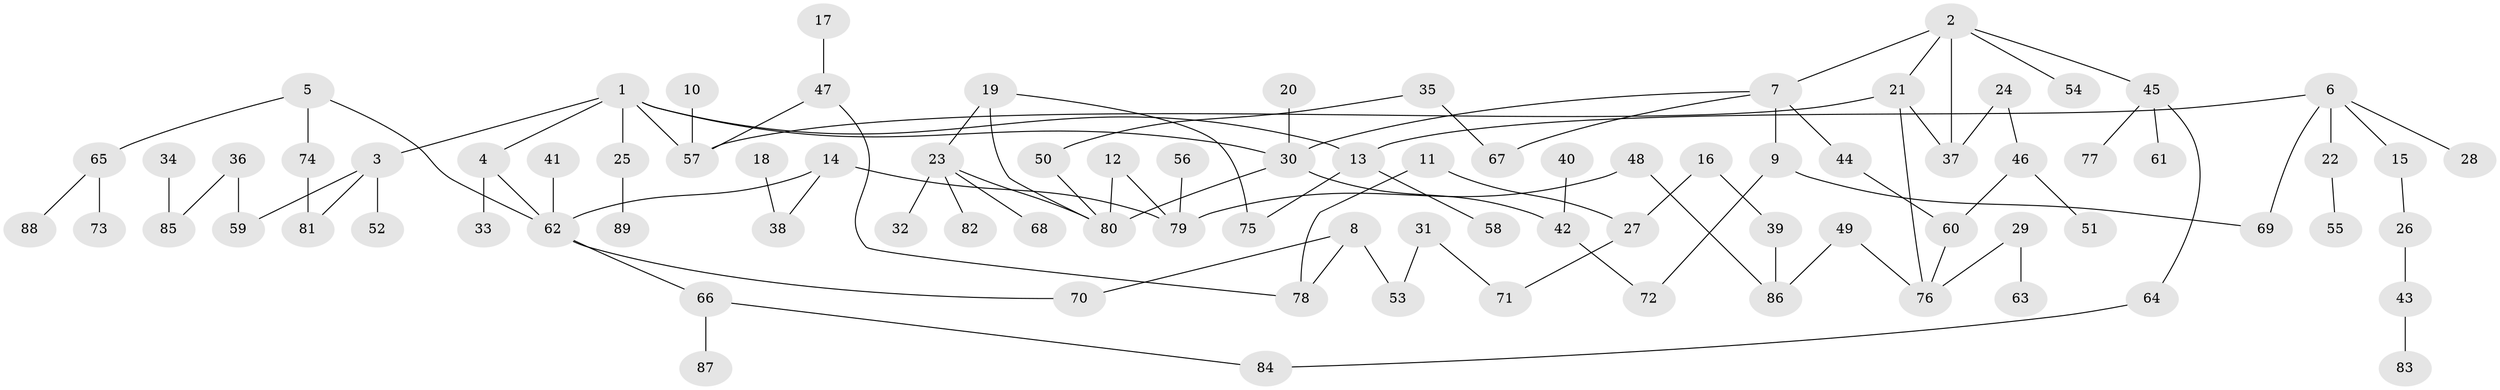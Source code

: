 // original degree distribution, {5: 0.05442176870748299, 6: 0.02040816326530612, 4: 0.061224489795918366, 3: 0.19047619047619047, 2: 0.2789115646258503, 7: 0.006802721088435374, 1: 0.3877551020408163}
// Generated by graph-tools (version 1.1) at 2025/36/03/04/25 23:36:01]
// undirected, 89 vertices, 104 edges
graph export_dot {
  node [color=gray90,style=filled];
  1;
  2;
  3;
  4;
  5;
  6;
  7;
  8;
  9;
  10;
  11;
  12;
  13;
  14;
  15;
  16;
  17;
  18;
  19;
  20;
  21;
  22;
  23;
  24;
  25;
  26;
  27;
  28;
  29;
  30;
  31;
  32;
  33;
  34;
  35;
  36;
  37;
  38;
  39;
  40;
  41;
  42;
  43;
  44;
  45;
  46;
  47;
  48;
  49;
  50;
  51;
  52;
  53;
  54;
  55;
  56;
  57;
  58;
  59;
  60;
  61;
  62;
  63;
  64;
  65;
  66;
  67;
  68;
  69;
  70;
  71;
  72;
  73;
  74;
  75;
  76;
  77;
  78;
  79;
  80;
  81;
  82;
  83;
  84;
  85;
  86;
  87;
  88;
  89;
  1 -- 3 [weight=1.0];
  1 -- 4 [weight=1.0];
  1 -- 13 [weight=1.0];
  1 -- 25 [weight=1.0];
  1 -- 30 [weight=1.0];
  1 -- 57 [weight=1.0];
  2 -- 7 [weight=1.0];
  2 -- 21 [weight=1.0];
  2 -- 37 [weight=1.0];
  2 -- 45 [weight=1.0];
  2 -- 54 [weight=1.0];
  3 -- 52 [weight=1.0];
  3 -- 59 [weight=1.0];
  3 -- 81 [weight=1.0];
  4 -- 33 [weight=1.0];
  4 -- 62 [weight=1.0];
  5 -- 62 [weight=1.0];
  5 -- 65 [weight=1.0];
  5 -- 74 [weight=1.0];
  6 -- 13 [weight=1.0];
  6 -- 15 [weight=1.0];
  6 -- 22 [weight=1.0];
  6 -- 28 [weight=1.0];
  6 -- 69 [weight=1.0];
  7 -- 9 [weight=1.0];
  7 -- 30 [weight=1.0];
  7 -- 44 [weight=1.0];
  7 -- 67 [weight=1.0];
  8 -- 53 [weight=1.0];
  8 -- 70 [weight=1.0];
  8 -- 78 [weight=1.0];
  9 -- 69 [weight=1.0];
  9 -- 72 [weight=1.0];
  10 -- 57 [weight=1.0];
  11 -- 27 [weight=1.0];
  11 -- 78 [weight=1.0];
  12 -- 79 [weight=1.0];
  12 -- 80 [weight=1.0];
  13 -- 58 [weight=1.0];
  13 -- 75 [weight=1.0];
  14 -- 38 [weight=1.0];
  14 -- 62 [weight=1.0];
  14 -- 79 [weight=1.0];
  15 -- 26 [weight=1.0];
  16 -- 27 [weight=1.0];
  16 -- 39 [weight=1.0];
  17 -- 47 [weight=1.0];
  18 -- 38 [weight=1.0];
  19 -- 23 [weight=1.0];
  19 -- 75 [weight=1.0];
  19 -- 80 [weight=1.0];
  20 -- 30 [weight=1.0];
  21 -- 37 [weight=1.0];
  21 -- 57 [weight=1.0];
  21 -- 76 [weight=1.0];
  22 -- 55 [weight=1.0];
  23 -- 32 [weight=1.0];
  23 -- 68 [weight=1.0];
  23 -- 80 [weight=1.0];
  23 -- 82 [weight=1.0];
  24 -- 37 [weight=1.0];
  24 -- 46 [weight=1.0];
  25 -- 89 [weight=1.0];
  26 -- 43 [weight=1.0];
  27 -- 71 [weight=1.0];
  29 -- 63 [weight=1.0];
  29 -- 76 [weight=1.0];
  30 -- 42 [weight=1.0];
  30 -- 80 [weight=1.0];
  31 -- 53 [weight=1.0];
  31 -- 71 [weight=1.0];
  34 -- 85 [weight=1.0];
  35 -- 50 [weight=1.0];
  35 -- 67 [weight=1.0];
  36 -- 59 [weight=1.0];
  36 -- 85 [weight=1.0];
  39 -- 86 [weight=1.0];
  40 -- 42 [weight=1.0];
  41 -- 62 [weight=1.0];
  42 -- 72 [weight=1.0];
  43 -- 83 [weight=1.0];
  44 -- 60 [weight=1.0];
  45 -- 61 [weight=1.0];
  45 -- 64 [weight=1.0];
  45 -- 77 [weight=1.0];
  46 -- 51 [weight=1.0];
  46 -- 60 [weight=1.0];
  47 -- 57 [weight=1.0];
  47 -- 78 [weight=1.0];
  48 -- 79 [weight=1.0];
  48 -- 86 [weight=1.0];
  49 -- 76 [weight=1.0];
  49 -- 86 [weight=1.0];
  50 -- 80 [weight=1.0];
  56 -- 79 [weight=1.0];
  60 -- 76 [weight=1.0];
  62 -- 66 [weight=1.0];
  62 -- 70 [weight=1.0];
  64 -- 84 [weight=1.0];
  65 -- 73 [weight=1.0];
  65 -- 88 [weight=1.0];
  66 -- 84 [weight=1.0];
  66 -- 87 [weight=1.0];
  74 -- 81 [weight=1.0];
}
